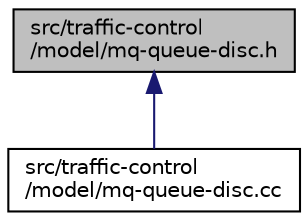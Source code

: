 digraph "src/traffic-control/model/mq-queue-disc.h"
{
 // LATEX_PDF_SIZE
  edge [fontname="Helvetica",fontsize="10",labelfontname="Helvetica",labelfontsize="10"];
  node [fontname="Helvetica",fontsize="10",shape=record];
  Node1 [label="src/traffic-control\l/model/mq-queue-disc.h",height=0.2,width=0.4,color="black", fillcolor="grey75", style="filled", fontcolor="black",tooltip=" "];
  Node1 -> Node2 [dir="back",color="midnightblue",fontsize="10",style="solid",fontname="Helvetica"];
  Node2 [label="src/traffic-control\l/model/mq-queue-disc.cc",height=0.2,width=0.4,color="black", fillcolor="white", style="filled",URL="$mq-queue-disc_8cc.html",tooltip=" "];
}
